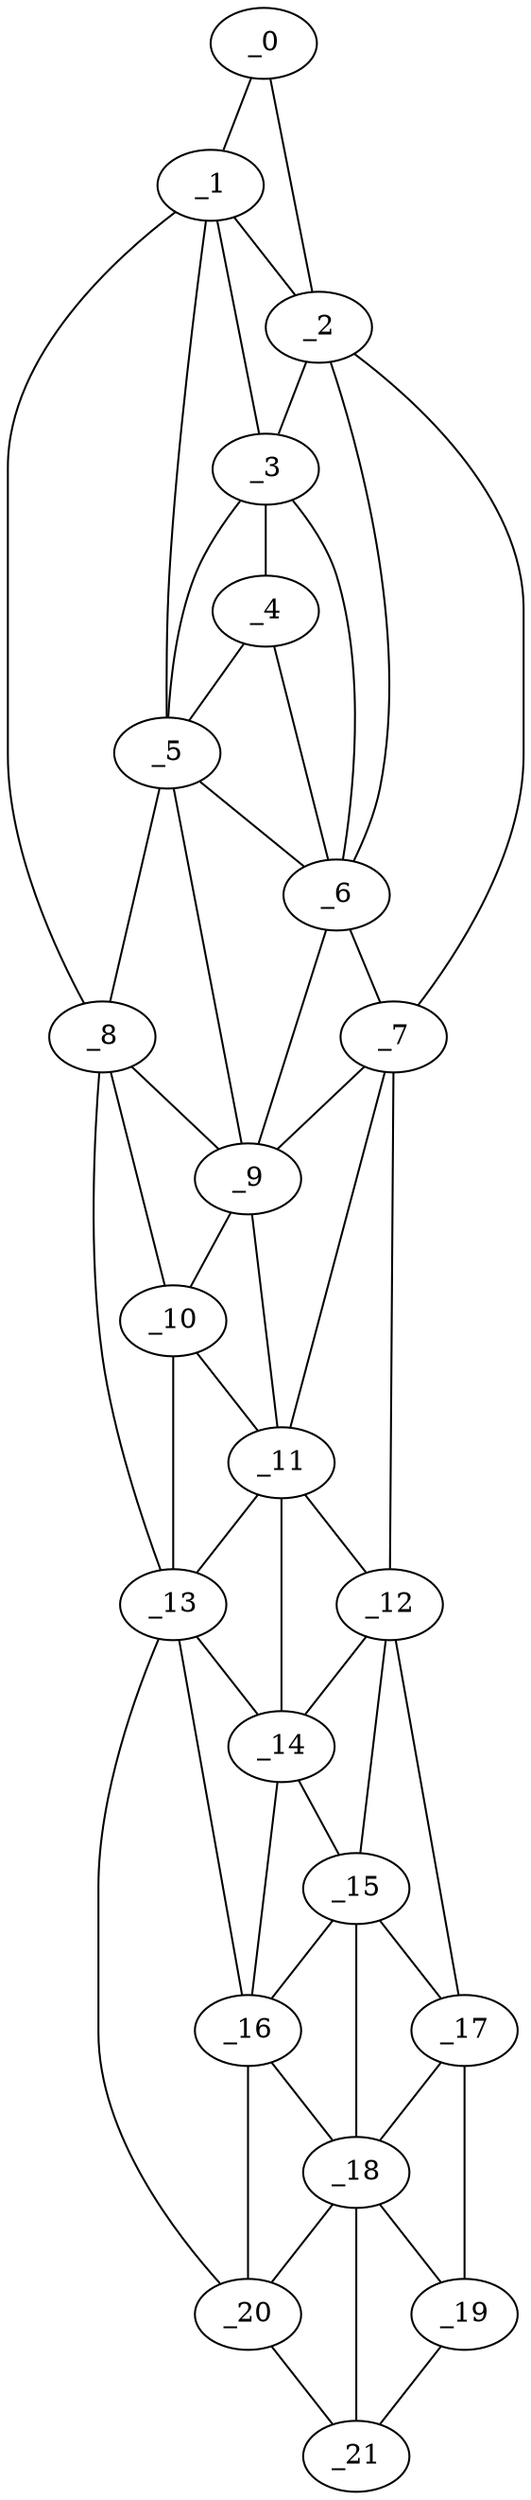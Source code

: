 graph "obj69__30.gxl" {
	_0	 [x=4,
		y=65];
	_1	 [x=6,
		y=59];
	_0 -- _1	 [valence=1];
	_2	 [x=14,
		y=69];
	_0 -- _2	 [valence=1];
	_1 -- _2	 [valence=2];
	_3	 [x=18,
		y=60];
	_1 -- _3	 [valence=2];
	_5	 [x=31,
		y=52];
	_1 -- _5	 [valence=2];
	_8	 [x=44,
		y=48];
	_1 -- _8	 [valence=1];
	_2 -- _3	 [valence=1];
	_6	 [x=31,
		y=63];
	_2 -- _6	 [valence=2];
	_7	 [x=34,
		y=73];
	_2 -- _7	 [valence=1];
	_4	 [x=24,
		y=58];
	_3 -- _4	 [valence=2];
	_3 -- _5	 [valence=2];
	_3 -- _6	 [valence=2];
	_4 -- _5	 [valence=2];
	_4 -- _6	 [valence=1];
	_5 -- _6	 [valence=2];
	_5 -- _8	 [valence=2];
	_9	 [x=46,
		y=57];
	_5 -- _9	 [valence=2];
	_6 -- _7	 [valence=2];
	_6 -- _9	 [valence=1];
	_7 -- _9	 [valence=1];
	_11	 [x=61,
		y=59];
	_7 -- _11	 [valence=1];
	_12	 [x=71,
		y=80];
	_7 -- _12	 [valence=1];
	_8 -- _9	 [valence=1];
	_10	 [x=58,
		y=46];
	_8 -- _10	 [valence=2];
	_13	 [x=75,
		y=43];
	_8 -- _13	 [valence=1];
	_9 -- _10	 [valence=2];
	_9 -- _11	 [valence=1];
	_10 -- _11	 [valence=2];
	_10 -- _13	 [valence=2];
	_11 -- _12	 [valence=2];
	_11 -- _13	 [valence=2];
	_14	 [x=77,
		y=63];
	_11 -- _14	 [valence=2];
	_12 -- _14	 [valence=2];
	_15	 [x=93,
		y=73];
	_12 -- _15	 [valence=2];
	_17	 [x=96,
		y=84];
	_12 -- _17	 [valence=1];
	_13 -- _14	 [valence=2];
	_16	 [x=94,
		y=51];
	_13 -- _16	 [valence=1];
	_20	 [x=124,
		y=56];
	_13 -- _20	 [valence=1];
	_14 -- _15	 [valence=2];
	_14 -- _16	 [valence=1];
	_15 -- _16	 [valence=2];
	_15 -- _17	 [valence=1];
	_18	 [x=106,
		y=69];
	_15 -- _18	 [valence=2];
	_16 -- _18	 [valence=1];
	_16 -- _20	 [valence=2];
	_17 -- _18	 [valence=2];
	_19	 [x=111,
		y=82];
	_17 -- _19	 [valence=1];
	_18 -- _19	 [valence=2];
	_18 -- _20	 [valence=1];
	_21	 [x=125,
		y=71];
	_18 -- _21	 [valence=2];
	_19 -- _21	 [valence=1];
	_20 -- _21	 [valence=1];
}
